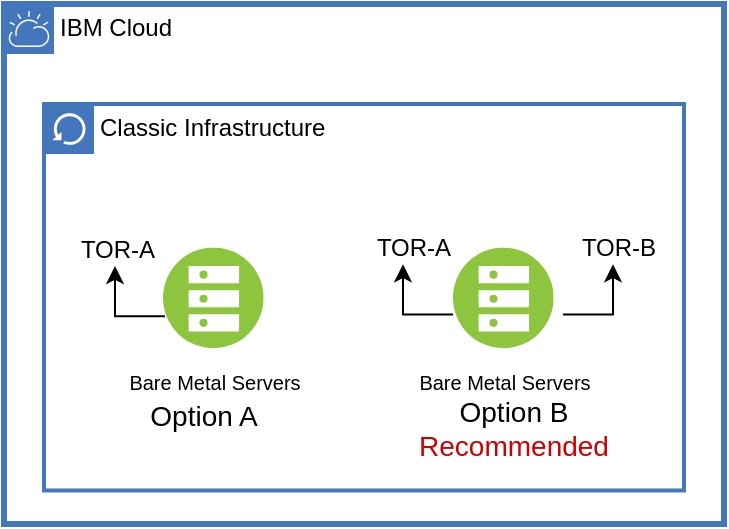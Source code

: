 <mxfile version="13.5.7" type="device"><diagram id="xiMgIwdaPESIgXl_4cLF" name="Page-1"><mxGraphModel dx="1106" dy="797" grid="1" gridSize="10" guides="1" tooltips="1" connect="1" arrows="1" fold="1" page="1" pageScale="1" pageWidth="850" pageHeight="1100" math="0" shadow="0"><root><mxCell id="0"/><mxCell id="1" parent="0"/><mxCell id="VcxUOLNg-CyC6ZS7XuvL-33" value="" style="group" parent="1" vertex="1" connectable="0"><mxGeometry x="200" y="280" width="360" height="260" as="geometry"/></mxCell><mxCell id="VcxUOLNg-CyC6ZS7XuvL-32" value="" style="group" parent="VcxUOLNg-CyC6ZS7XuvL-33" vertex="1" connectable="0"><mxGeometry width="360" height="260" as="geometry"/></mxCell><mxCell id="VcxUOLNg-CyC6ZS7XuvL-1" value="IBM Cloud" style="shape=mxgraph.ibm.box;prType=cloud;fontStyle=0;verticalAlign=top;align=left;spacingLeft=32;spacingTop=4;fillColor=none;rounded=0;whiteSpace=wrap;html=1;strokeColor=#4376BB;strokeWidth=3;dashed=0;container=1;spacing=-4;collapsible=0;expand=0;recursiveResize=0;" parent="VcxUOLNg-CyC6ZS7XuvL-32" vertex="1"><mxGeometry width="360" height="260" as="geometry"/></mxCell><mxCell id="VcxUOLNg-CyC6ZS7XuvL-2" value="Classic Infrastructure" style="shape=mxgraph.ibm.box;prType=classic;fontStyle=0;verticalAlign=top;align=left;spacingLeft=32;spacingTop=4;fillColor=none;rounded=0;whiteSpace=wrap;html=1;strokeColor=#4376BB;strokeWidth=2;dashed=0;container=1;spacing=-4;collapsible=0;expand=0;recursiveResize=0;" parent="VcxUOLNg-CyC6ZS7XuvL-1" vertex="1"><mxGeometry x="20" y="50" width="320" height="193.23" as="geometry"/></mxCell><mxCell id="VcxUOLNg-CyC6ZS7XuvL-31" value="" style="group" parent="VcxUOLNg-CyC6ZS7XuvL-2" vertex="1" connectable="0"><mxGeometry x="10.5" y="59.995" width="299" height="111.548" as="geometry"/></mxCell><mxCell id="VcxUOLNg-CyC6ZS7XuvL-6" value="&lt;font style=&quot;font-size: 14px&quot;&gt;Option A&lt;/font&gt;" style="text;html=1;strokeColor=none;fillColor=none;align=center;verticalAlign=middle;whiteSpace=wrap;rounded=0;" parent="VcxUOLNg-CyC6ZS7XuvL-31" vertex="1"><mxGeometry x="19" y="87.226" width="100" height="16.774" as="geometry"/></mxCell><mxCell id="VcxUOLNg-CyC6ZS7XuvL-7" value="&lt;font style=&quot;font-size: 14px&quot;&gt;Option B&lt;br&gt;&lt;font color=&quot;#cc0000&quot;&gt;Recommended&lt;/font&gt;&lt;br&gt;&lt;/font&gt;" style="text;html=1;strokeColor=none;fillColor=none;align=center;verticalAlign=middle;whiteSpace=wrap;rounded=0;" parent="VcxUOLNg-CyC6ZS7XuvL-31" vertex="1"><mxGeometry x="174" y="93.935" width="100" height="16.774" as="geometry"/></mxCell><mxCell id="VcxUOLNg-CyC6ZS7XuvL-8" value="TOR-A" style="text;html=1;strokeColor=none;fillColor=none;align=center;verticalAlign=middle;whiteSpace=wrap;rounded=0;" parent="VcxUOLNg-CyC6ZS7XuvL-31" vertex="1"><mxGeometry x="6" width="40" height="25.161" as="geometry"/></mxCell><mxCell id="VcxUOLNg-CyC6ZS7XuvL-9" value="TOR-A" style="text;html=1;strokeColor=none;fillColor=none;align=center;verticalAlign=middle;whiteSpace=wrap;rounded=0;" parent="VcxUOLNg-CyC6ZS7XuvL-31" vertex="1"><mxGeometry x="154" y="3.355" width="40" height="16.774" as="geometry"/></mxCell><mxCell id="VcxUOLNg-CyC6ZS7XuvL-10" value="TOR-B" style="text;html=1;strokeColor=none;fillColor=none;align=center;verticalAlign=middle;whiteSpace=wrap;rounded=0;" parent="VcxUOLNg-CyC6ZS7XuvL-31" vertex="1"><mxGeometry x="254" y="3.355" width="45" height="16.774" as="geometry"/></mxCell><mxCell id="VcxUOLNg-CyC6ZS7XuvL-3" value="&lt;font color=&quot;#000000&quot; style=&quot;font-size: 10px ; line-height: 90%&quot;&gt;Bare Metal Servers&lt;/font&gt;" style="aspect=fixed;perimeter=ellipsePerimeter;html=1;align=center;shadow=0;dashed=0;fontColor=#4277BB;labelBackgroundColor=#ffffff;fontSize=12;spacingTop=3;image;image=img/lib/ibm/vpc/BareMetalServer.svg;" parent="VcxUOLNg-CyC6ZS7XuvL-31" vertex="1"><mxGeometry x="49" y="11.742" width="50.323" height="50.323" as="geometry"/></mxCell><mxCell id="VcxUOLNg-CyC6ZS7XuvL-28" value="" style="edgeStyle=elbowEdgeStyle;rounded=0;elbow=vertical;html=1;labelBackgroundColor=#ffffff;endArrow=classic;endFill=1;endSize=6;jettySize=auto;orthogonalLoop=1;strokeWidth=1;fontSize=14;" parent="VcxUOLNg-CyC6ZS7XuvL-31" edge="1"><mxGeometry width="60" height="60" relative="1" as="geometry"><mxPoint x="249" y="45.29" as="sourcePoint"/><mxPoint x="274" y="20.129" as="targetPoint"/><Array as="points"><mxPoint x="249" y="45.29"/></Array></mxGeometry></mxCell><mxCell id="VcxUOLNg-CyC6ZS7XuvL-4" value="&lt;font color=&quot;#000000&quot; style=&quot;font-size: 10px ; line-height: 90%&quot;&gt;Bare Metal Servers&lt;/font&gt;" style="aspect=fixed;perimeter=ellipsePerimeter;html=1;align=center;shadow=0;dashed=0;fontColor=#4277BB;labelBackgroundColor=#ffffff;fontSize=12;spacingTop=3;image;image=img/lib/ibm/vpc/BareMetalServer.svg;" parent="VcxUOLNg-CyC6ZS7XuvL-31" vertex="1"><mxGeometry x="194" y="11.742" width="50.323" height="50.323" as="geometry"/></mxCell><mxCell id="VcxUOLNg-CyC6ZS7XuvL-29" value="" style="edgeStyle=elbowEdgeStyle;rounded=0;elbow=vertical;html=1;labelBackgroundColor=#ffffff;endArrow=classic;endFill=1;endSize=6;jettySize=auto;orthogonalLoop=1;strokeWidth=1;fontSize=14;" parent="VcxUOLNg-CyC6ZS7XuvL-31" edge="1"><mxGeometry width="60" height="60" relative="1" as="geometry"><mxPoint x="50" y="46.129" as="sourcePoint"/><mxPoint x="25" y="20.968" as="targetPoint"/><Array as="points"><mxPoint y="46.129"/></Array></mxGeometry></mxCell><mxCell id="VcxUOLNg-CyC6ZS7XuvL-30" value="" style="edgeStyle=elbowEdgeStyle;rounded=0;elbow=vertical;html=1;labelBackgroundColor=#ffffff;endArrow=classic;endFill=1;endSize=6;jettySize=auto;orthogonalLoop=1;strokeWidth=1;fontSize=14;" parent="VcxUOLNg-CyC6ZS7XuvL-31" edge="1"><mxGeometry width="60" height="60" relative="1" as="geometry"><mxPoint x="194" y="45.29" as="sourcePoint"/><mxPoint x="169" y="20.129" as="targetPoint"/><Array as="points"><mxPoint x="144" y="45.29"/></Array></mxGeometry></mxCell></root></mxGraphModel></diagram></mxfile>